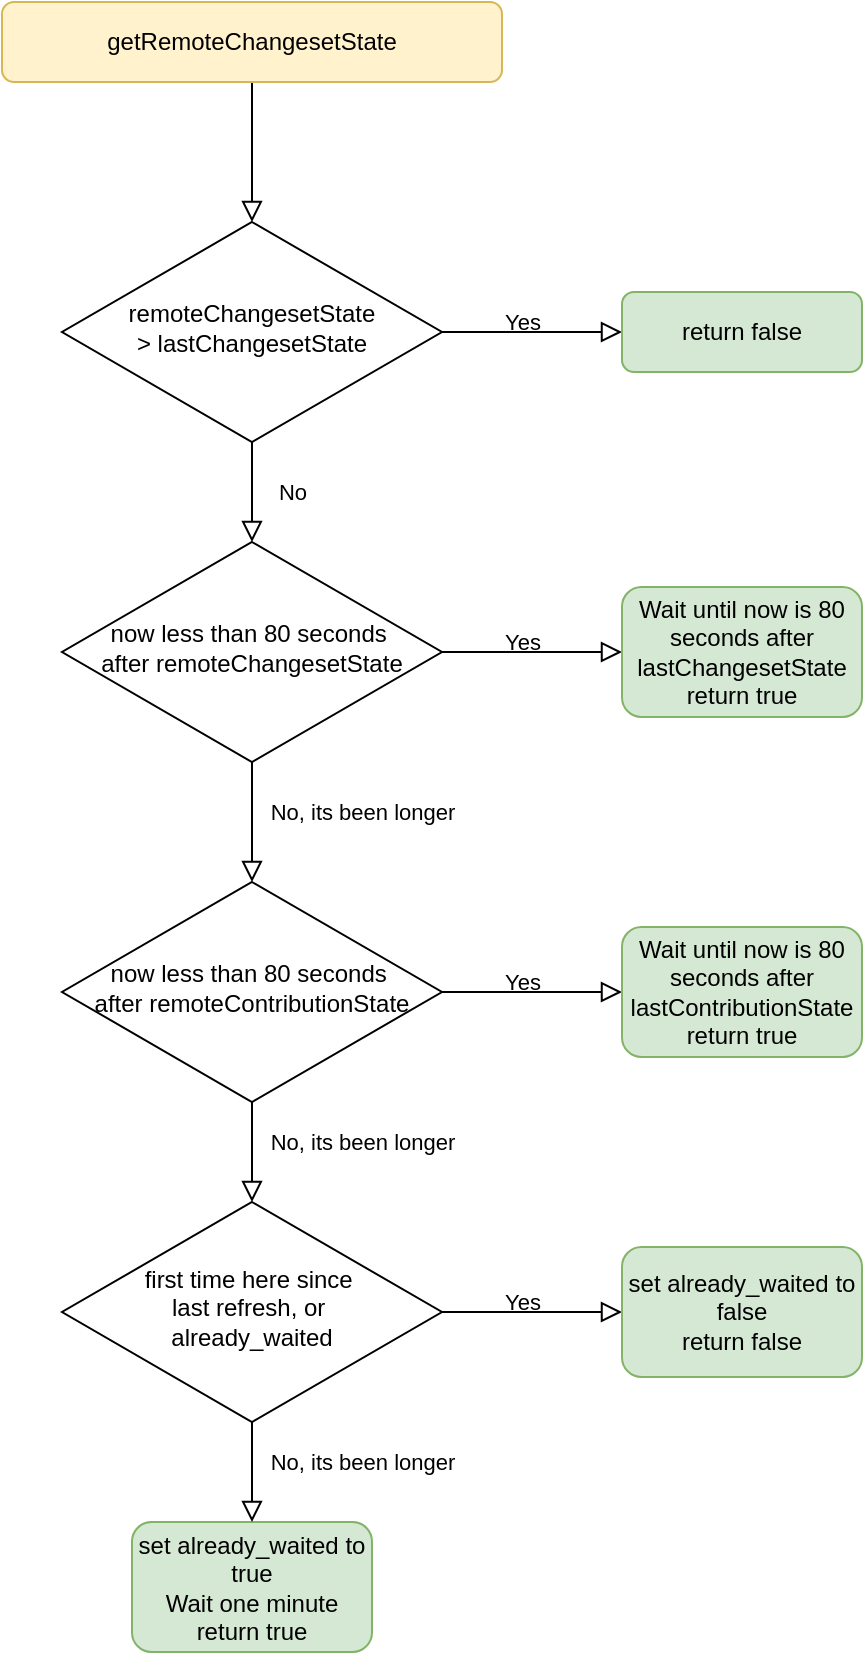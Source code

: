 <mxfile version="28.0.7">
  <diagram id="C5RBs43oDa-KdzZeNtuy" name="Page-1">
    <mxGraphModel dx="1667" dy="938" grid="1" gridSize="10" guides="1" tooltips="1" connect="1" arrows="1" fold="1" page="1" pageScale="1" pageWidth="827" pageHeight="1169" math="0" shadow="0">
      <root>
        <mxCell id="WIyWlLk6GJQsqaUBKTNV-0" />
        <mxCell id="WIyWlLk6GJQsqaUBKTNV-1" parent="WIyWlLk6GJQsqaUBKTNV-0" />
        <mxCell id="WIyWlLk6GJQsqaUBKTNV-2" value="" style="rounded=0;html=1;jettySize=auto;orthogonalLoop=1;fontSize=11;endArrow=block;endFill=0;endSize=8;strokeWidth=1;shadow=0;labelBackgroundColor=none;edgeStyle=orthogonalEdgeStyle;" parent="WIyWlLk6GJQsqaUBKTNV-1" source="WIyWlLk6GJQsqaUBKTNV-3" target="WIyWlLk6GJQsqaUBKTNV-6" edge="1">
          <mxGeometry relative="1" as="geometry" />
        </mxCell>
        <mxCell id="WIyWlLk6GJQsqaUBKTNV-3" value="getRemoteChangesetState" style="rounded=1;whiteSpace=wrap;html=1;fontSize=12;glass=0;strokeWidth=1;shadow=0;fillColor=#fff2cc;strokeColor=#d6b656;" parent="WIyWlLk6GJQsqaUBKTNV-1" vertex="1">
          <mxGeometry x="160" y="80" width="250" height="40" as="geometry" />
        </mxCell>
        <mxCell id="WIyWlLk6GJQsqaUBKTNV-4" value="No" style="rounded=0;html=1;jettySize=auto;orthogonalLoop=1;fontSize=11;endArrow=block;endFill=0;endSize=8;strokeWidth=1;shadow=0;labelBackgroundColor=none;edgeStyle=orthogonalEdgeStyle;entryX=0.5;entryY=0;entryDx=0;entryDy=0;" parent="WIyWlLk6GJQsqaUBKTNV-1" source="WIyWlLk6GJQsqaUBKTNV-6" target="wfr8JfdILnQaX0h4WJyq-0" edge="1">
          <mxGeometry y="20" relative="1" as="geometry">
            <mxPoint as="offset" />
            <mxPoint x="285" y="370" as="targetPoint" />
          </mxGeometry>
        </mxCell>
        <mxCell id="WIyWlLk6GJQsqaUBKTNV-5" value="Yes" style="edgeStyle=orthogonalEdgeStyle;rounded=0;html=1;jettySize=auto;orthogonalLoop=1;fontSize=11;endArrow=block;endFill=0;endSize=8;strokeWidth=1;shadow=0;labelBackgroundColor=none;" parent="WIyWlLk6GJQsqaUBKTNV-1" source="WIyWlLk6GJQsqaUBKTNV-6" target="WIyWlLk6GJQsqaUBKTNV-7" edge="1">
          <mxGeometry x="-0.111" y="5" relative="1" as="geometry">
            <mxPoint as="offset" />
          </mxGeometry>
        </mxCell>
        <mxCell id="WIyWlLk6GJQsqaUBKTNV-6" value="&lt;div&gt;remoteChangesetState&lt;/div&gt;&lt;div&gt;&amp;gt; lastChangesetState&lt;/div&gt;" style="rhombus;whiteSpace=wrap;html=1;shadow=0;fontFamily=Helvetica;fontSize=12;align=center;strokeWidth=1;spacing=6;spacingTop=-4;" parent="WIyWlLk6GJQsqaUBKTNV-1" vertex="1">
          <mxGeometry x="190" y="190" width="190" height="110" as="geometry" />
        </mxCell>
        <mxCell id="WIyWlLk6GJQsqaUBKTNV-7" value="return false" style="rounded=1;whiteSpace=wrap;html=1;fontSize=12;glass=0;strokeWidth=1;shadow=0;fillColor=#d5e8d4;strokeColor=#82b366;" parent="WIyWlLk6GJQsqaUBKTNV-1" vertex="1">
          <mxGeometry x="470" y="225" width="120" height="40" as="geometry" />
        </mxCell>
        <mxCell id="wfr8JfdILnQaX0h4WJyq-0" value="&lt;div&gt;now less than 80 seconds&amp;nbsp;&lt;/div&gt;&lt;div&gt;after remoteChangesetState&lt;/div&gt;" style="rhombus;whiteSpace=wrap;html=1;shadow=0;fontFamily=Helvetica;fontSize=12;align=center;strokeWidth=1;spacing=6;spacingTop=-4;" vertex="1" parent="WIyWlLk6GJQsqaUBKTNV-1">
          <mxGeometry x="190" y="350" width="190" height="110" as="geometry" />
        </mxCell>
        <mxCell id="wfr8JfdILnQaX0h4WJyq-2" value="Yes" style="edgeStyle=orthogonalEdgeStyle;rounded=0;html=1;jettySize=auto;orthogonalLoop=1;fontSize=11;endArrow=block;endFill=0;endSize=8;strokeWidth=1;shadow=0;labelBackgroundColor=none;exitX=1;exitY=0.5;exitDx=0;exitDy=0;entryX=0;entryY=0.5;entryDx=0;entryDy=0;" edge="1" parent="WIyWlLk6GJQsqaUBKTNV-1" source="wfr8JfdILnQaX0h4WJyq-0" target="wfr8JfdILnQaX0h4WJyq-3">
          <mxGeometry x="-0.111" y="5" relative="1" as="geometry">
            <mxPoint as="offset" />
            <mxPoint x="430" y="404.66" as="sourcePoint" />
            <mxPoint x="470" y="405" as="targetPoint" />
          </mxGeometry>
        </mxCell>
        <mxCell id="wfr8JfdILnQaX0h4WJyq-3" value="&lt;div&gt;Wait until now is 80 seconds after lastChangesetState&lt;/div&gt;&lt;div&gt;return true&lt;/div&gt;" style="rounded=1;whiteSpace=wrap;html=1;fontSize=12;glass=0;strokeWidth=1;shadow=0;fillColor=#d5e8d4;strokeColor=#82b366;" vertex="1" parent="WIyWlLk6GJQsqaUBKTNV-1">
          <mxGeometry x="470" y="372.5" width="120" height="65" as="geometry" />
        </mxCell>
        <mxCell id="wfr8JfdILnQaX0h4WJyq-4" value="No, its been longer" style="rounded=0;html=1;jettySize=auto;orthogonalLoop=1;fontSize=11;endArrow=block;endFill=0;endSize=8;strokeWidth=1;shadow=0;labelBackgroundColor=none;edgeStyle=orthogonalEdgeStyle;exitX=0.5;exitY=1;exitDx=0;exitDy=0;" edge="1" parent="WIyWlLk6GJQsqaUBKTNV-1" source="wfr8JfdILnQaX0h4WJyq-0" target="wfr8JfdILnQaX0h4WJyq-5">
          <mxGeometry x="0.011" y="55" relative="1" as="geometry">
            <mxPoint y="-6" as="offset" />
            <mxPoint x="284.66" y="480" as="sourcePoint" />
            <mxPoint x="285" y="510" as="targetPoint" />
          </mxGeometry>
        </mxCell>
        <mxCell id="wfr8JfdILnQaX0h4WJyq-5" value="&lt;div&gt;now less than 80 seconds&amp;nbsp;&lt;/div&gt;&lt;div&gt;after remoteContributionState&lt;/div&gt;" style="rhombus;whiteSpace=wrap;html=1;shadow=0;fontFamily=Helvetica;fontSize=12;align=center;strokeWidth=1;spacing=6;spacingTop=-4;" vertex="1" parent="WIyWlLk6GJQsqaUBKTNV-1">
          <mxGeometry x="190" y="520" width="190" height="110" as="geometry" />
        </mxCell>
        <mxCell id="wfr8JfdILnQaX0h4WJyq-7" value="Yes" style="edgeStyle=orthogonalEdgeStyle;rounded=0;html=1;jettySize=auto;orthogonalLoop=1;fontSize=11;endArrow=block;endFill=0;endSize=8;strokeWidth=1;shadow=0;labelBackgroundColor=none;exitX=1;exitY=0.5;exitDx=0;exitDy=0;entryX=0;entryY=0.5;entryDx=0;entryDy=0;" edge="1" parent="WIyWlLk6GJQsqaUBKTNV-1" source="wfr8JfdILnQaX0h4WJyq-5" target="wfr8JfdILnQaX0h4WJyq-8">
          <mxGeometry x="-0.111" y="5" relative="1" as="geometry">
            <mxPoint as="offset" />
            <mxPoint x="420" y="574.66" as="sourcePoint" />
            <mxPoint x="470" y="575" as="targetPoint" />
          </mxGeometry>
        </mxCell>
        <mxCell id="wfr8JfdILnQaX0h4WJyq-8" value="&lt;div&gt;Wait until now is 80 seconds after lastContributionState&lt;/div&gt;&lt;div&gt;return true&lt;/div&gt;" style="rounded=1;whiteSpace=wrap;html=1;fontSize=12;glass=0;strokeWidth=1;shadow=0;fillColor=#d5e8d4;strokeColor=#82b366;" vertex="1" parent="WIyWlLk6GJQsqaUBKTNV-1">
          <mxGeometry x="470" y="542.5" width="120" height="65" as="geometry" />
        </mxCell>
        <mxCell id="wfr8JfdILnQaX0h4WJyq-9" value="No, its been longer" style="rounded=0;html=1;jettySize=auto;orthogonalLoop=1;fontSize=11;endArrow=block;endFill=0;endSize=8;strokeWidth=1;shadow=0;labelBackgroundColor=none;edgeStyle=orthogonalEdgeStyle;exitX=0.5;exitY=1;exitDx=0;exitDy=0;entryX=0.5;entryY=0;entryDx=0;entryDy=0;" edge="1" parent="WIyWlLk6GJQsqaUBKTNV-1" source="wfr8JfdILnQaX0h4WJyq-5" target="wfr8JfdILnQaX0h4WJyq-11">
          <mxGeometry x="0.011" y="55" relative="1" as="geometry">
            <mxPoint y="-6" as="offset" />
            <mxPoint x="284.66" y="650" as="sourcePoint" />
            <mxPoint x="285" y="690" as="targetPoint" />
          </mxGeometry>
        </mxCell>
        <mxCell id="wfr8JfdILnQaX0h4WJyq-10" value="&lt;div&gt;set already_waited to true&lt;/div&gt;&lt;div&gt;Wait one minute return true&lt;/div&gt;" style="rounded=1;whiteSpace=wrap;html=1;fontSize=12;glass=0;strokeWidth=1;shadow=0;fillColor=#d5e8d4;strokeColor=#82b366;" vertex="1" parent="WIyWlLk6GJQsqaUBKTNV-1">
          <mxGeometry x="225" y="840" width="120" height="65" as="geometry" />
        </mxCell>
        <mxCell id="wfr8JfdILnQaX0h4WJyq-11" value="&lt;div&gt;first time here since&amp;nbsp;&lt;/div&gt;&lt;div&gt;last refresh, or&amp;nbsp;&lt;/div&gt;&lt;div&gt;already_waited&lt;/div&gt;" style="rhombus;whiteSpace=wrap;html=1;shadow=0;fontFamily=Helvetica;fontSize=12;align=center;strokeWidth=1;spacing=6;spacingTop=-4;" vertex="1" parent="WIyWlLk6GJQsqaUBKTNV-1">
          <mxGeometry x="190" y="680" width="190" height="110" as="geometry" />
        </mxCell>
        <mxCell id="wfr8JfdILnQaX0h4WJyq-13" value="Yes" style="edgeStyle=orthogonalEdgeStyle;rounded=0;html=1;jettySize=auto;orthogonalLoop=1;fontSize=11;endArrow=block;endFill=0;endSize=8;strokeWidth=1;shadow=0;labelBackgroundColor=none;exitX=1;exitY=0.5;exitDx=0;exitDy=0;entryX=0;entryY=0.5;entryDx=0;entryDy=0;" edge="1" parent="WIyWlLk6GJQsqaUBKTNV-1" source="wfr8JfdILnQaX0h4WJyq-11" target="wfr8JfdILnQaX0h4WJyq-14">
          <mxGeometry x="-0.111" y="5" relative="1" as="geometry">
            <mxPoint as="offset" />
            <mxPoint x="410" y="734.66" as="sourcePoint" />
            <mxPoint x="470" y="735" as="targetPoint" />
          </mxGeometry>
        </mxCell>
        <mxCell id="wfr8JfdILnQaX0h4WJyq-14" value="&lt;div&gt;set already_waited to false&lt;/div&gt;&lt;div&gt;return false&lt;/div&gt;" style="rounded=1;whiteSpace=wrap;html=1;fontSize=12;glass=0;strokeWidth=1;shadow=0;fillColor=#d5e8d4;strokeColor=#82b366;" vertex="1" parent="WIyWlLk6GJQsqaUBKTNV-1">
          <mxGeometry x="470" y="702.5" width="120" height="65" as="geometry" />
        </mxCell>
        <mxCell id="wfr8JfdILnQaX0h4WJyq-16" value="No, its been longer" style="rounded=0;html=1;jettySize=auto;orthogonalLoop=1;fontSize=11;endArrow=block;endFill=0;endSize=8;strokeWidth=1;shadow=0;labelBackgroundColor=none;edgeStyle=orthogonalEdgeStyle;exitX=0.5;exitY=1;exitDx=0;exitDy=0;" edge="1" parent="WIyWlLk6GJQsqaUBKTNV-1" source="wfr8JfdILnQaX0h4WJyq-11" target="wfr8JfdILnQaX0h4WJyq-10">
          <mxGeometry x="0.011" y="55" relative="1" as="geometry">
            <mxPoint y="-6" as="offset" />
            <mxPoint x="330" y="820" as="sourcePoint" />
            <mxPoint x="285" y="850" as="targetPoint" />
          </mxGeometry>
        </mxCell>
      </root>
    </mxGraphModel>
  </diagram>
</mxfile>
